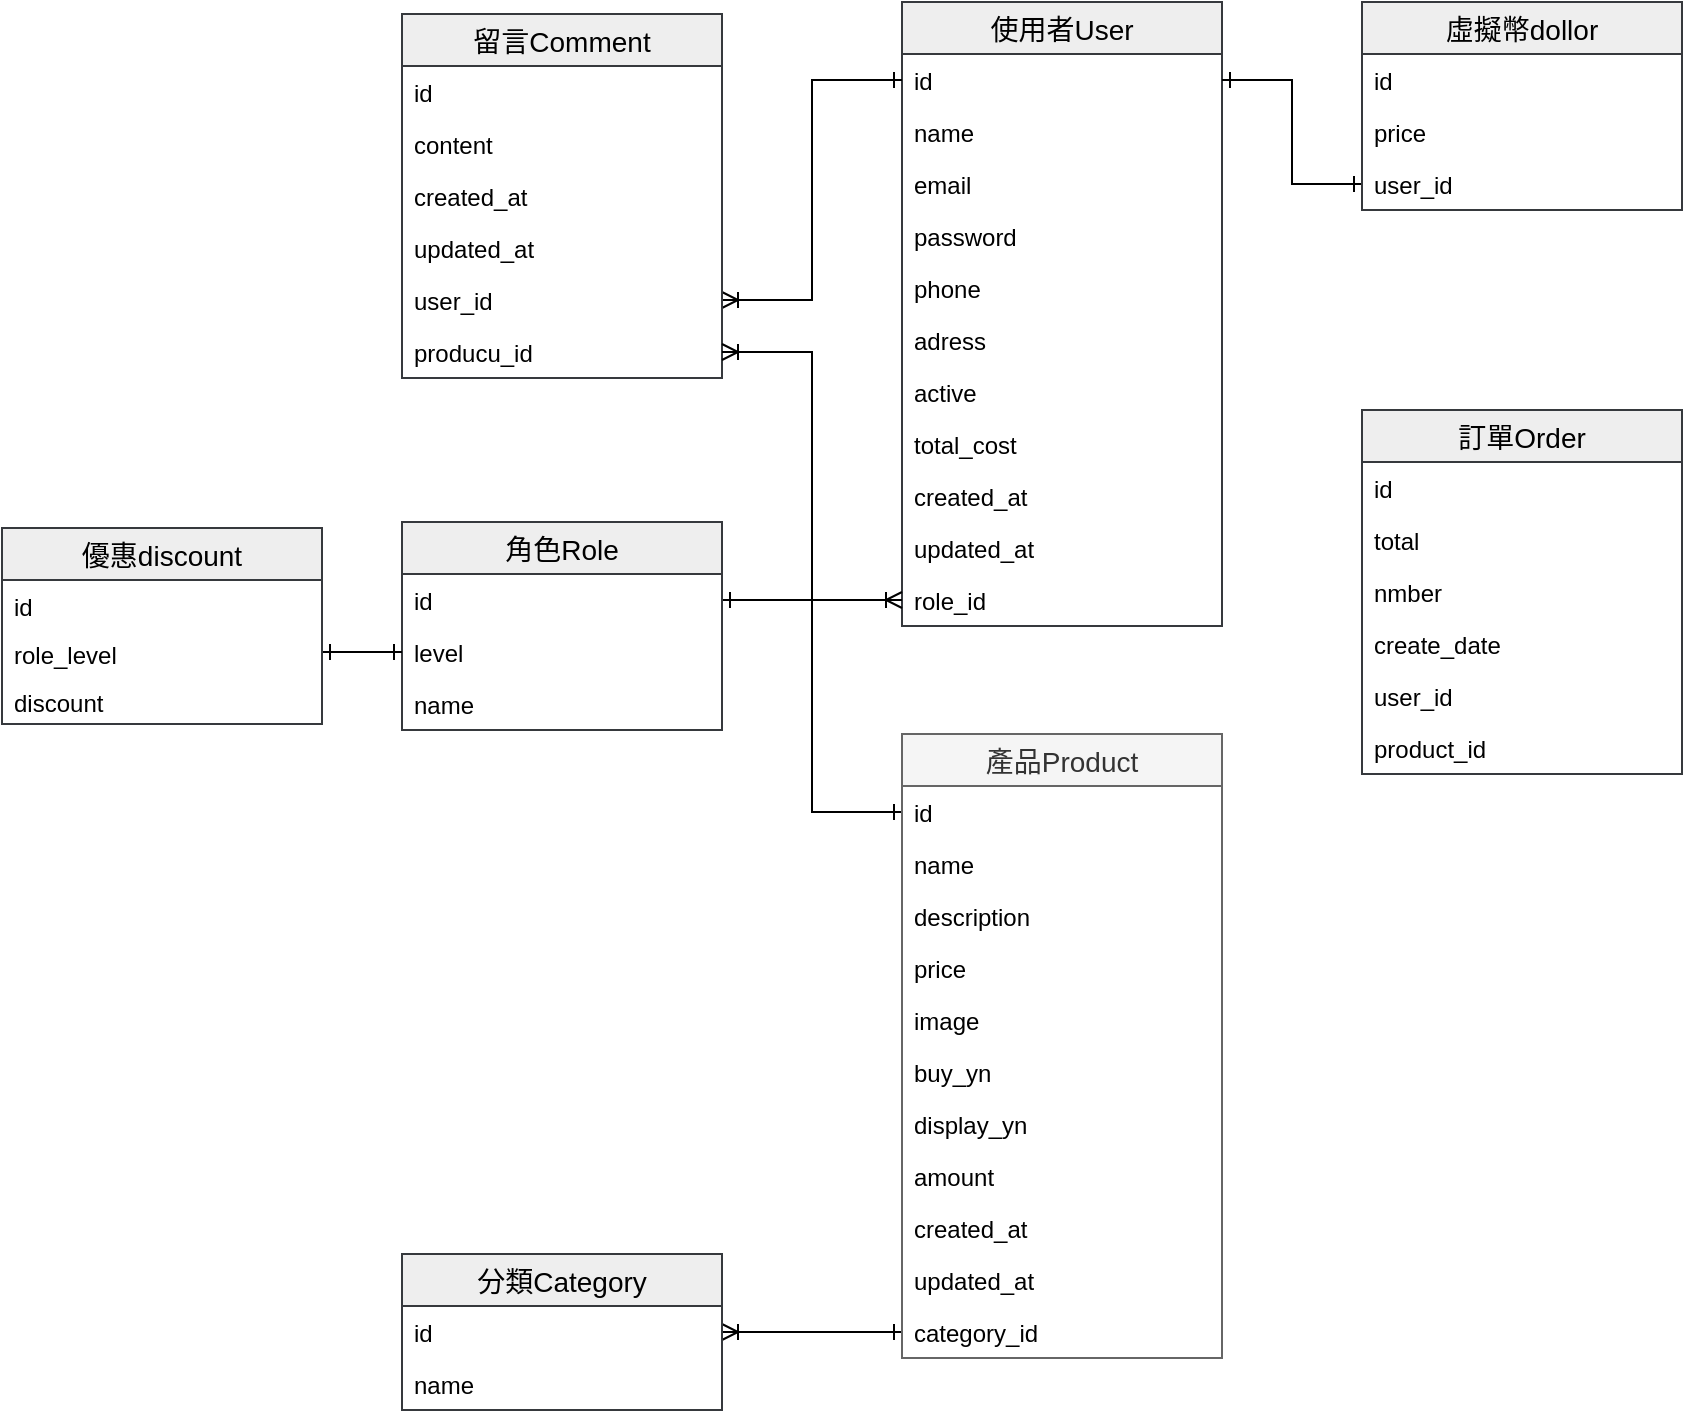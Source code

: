 <mxfile version="13.0.3" type="device"><diagram id="K_0aKcKt2q_89RGky5Vc" name="第1頁"><mxGraphModel dx="1773" dy="617" grid="1" gridSize="10" guides="1" tooltips="1" connect="1" arrows="1" fold="1" page="1" pageScale="1" pageWidth="827" pageHeight="1169" math="0" shadow="0"><root><mxCell id="0"/><mxCell id="1" parent="0"/><mxCell id="cfjMNghHRtEoZSXPz5Rn-1" value="使用者User" style="swimlane;fontStyle=0;childLayout=stackLayout;horizontal=1;startSize=26;horizontalStack=0;resizeParent=1;resizeParentMax=0;resizeLast=0;collapsible=1;marginBottom=0;align=center;fontSize=14;swimlaneFillColor=#ffffff;fillColor=#eeeeee;strokeColor=#36393d;" parent="1" vertex="1"><mxGeometry x="120" y="44" width="160" height="312" as="geometry"/></mxCell><mxCell id="cfjMNghHRtEoZSXPz5Rn-2" value="id" style="text;strokeColor=none;fillColor=none;spacingLeft=4;spacingRight=4;overflow=hidden;rotatable=0;points=[[0,0.5],[1,0.5]];portConstraint=eastwest;fontSize=12;" parent="cfjMNghHRtEoZSXPz5Rn-1" vertex="1"><mxGeometry y="26" width="160" height="26" as="geometry"/></mxCell><mxCell id="cfjMNghHRtEoZSXPz5Rn-3" value="name" style="text;strokeColor=none;fillColor=none;spacingLeft=4;spacingRight=4;overflow=hidden;rotatable=0;points=[[0,0.5],[1,0.5]];portConstraint=eastwest;fontSize=12;" parent="cfjMNghHRtEoZSXPz5Rn-1" vertex="1"><mxGeometry y="52" width="160" height="26" as="geometry"/></mxCell><mxCell id="cfjMNghHRtEoZSXPz5Rn-6" value="email" style="text;strokeColor=none;fillColor=none;spacingLeft=4;spacingRight=4;overflow=hidden;rotatable=0;points=[[0,0.5],[1,0.5]];portConstraint=eastwest;fontSize=12;" parent="cfjMNghHRtEoZSXPz5Rn-1" vertex="1"><mxGeometry y="78" width="160" height="26" as="geometry"/></mxCell><mxCell id="cfjMNghHRtEoZSXPz5Rn-5" value="password" style="text;strokeColor=none;fillColor=none;spacingLeft=4;spacingRight=4;overflow=hidden;rotatable=0;points=[[0,0.5],[1,0.5]];portConstraint=eastwest;fontSize=12;" parent="cfjMNghHRtEoZSXPz5Rn-1" vertex="1"><mxGeometry y="104" width="160" height="26" as="geometry"/></mxCell><mxCell id="cfjMNghHRtEoZSXPz5Rn-7" value="phone" style="text;strokeColor=none;fillColor=none;spacingLeft=4;spacingRight=4;overflow=hidden;rotatable=0;points=[[0,0.5],[1,0.5]];portConstraint=eastwest;fontSize=12;" parent="cfjMNghHRtEoZSXPz5Rn-1" vertex="1"><mxGeometry y="130" width="160" height="26" as="geometry"/></mxCell><mxCell id="cfjMNghHRtEoZSXPz5Rn-8" value="adress" style="text;strokeColor=none;fillColor=none;spacingLeft=4;spacingRight=4;overflow=hidden;rotatable=0;points=[[0,0.5],[1,0.5]];portConstraint=eastwest;fontSize=12;" parent="cfjMNghHRtEoZSXPz5Rn-1" vertex="1"><mxGeometry y="156" width="160" height="26" as="geometry"/></mxCell><mxCell id="lhaJrp4EUqYAqogcaLXP-1" value="active" style="text;strokeColor=none;fillColor=none;spacingLeft=4;spacingRight=4;overflow=hidden;rotatable=0;points=[[0,0.5],[1,0.5]];portConstraint=eastwest;fontSize=12;" parent="cfjMNghHRtEoZSXPz5Rn-1" vertex="1"><mxGeometry y="182" width="160" height="26" as="geometry"/></mxCell><mxCell id="DBaDN9bASpPA8T0F--d4-16" value="total_cost" style="text;strokeColor=none;fillColor=none;spacingLeft=4;spacingRight=4;overflow=hidden;rotatable=0;points=[[0,0.5],[1,0.5]];portConstraint=eastwest;fontSize=12;" vertex="1" parent="cfjMNghHRtEoZSXPz5Rn-1"><mxGeometry y="208" width="160" height="26" as="geometry"/></mxCell><mxCell id="cfjMNghHRtEoZSXPz5Rn-49" value="created_at&#10;" style="text;strokeColor=none;fillColor=none;spacingLeft=4;spacingRight=4;overflow=hidden;rotatable=0;points=[[0,0.5],[1,0.5]];portConstraint=eastwest;fontSize=12;" parent="cfjMNghHRtEoZSXPz5Rn-1" vertex="1"><mxGeometry y="234" width="160" height="26" as="geometry"/></mxCell><mxCell id="cfjMNghHRtEoZSXPz5Rn-50" value="updated_at&#10;" style="text;strokeColor=none;fillColor=none;spacingLeft=4;spacingRight=4;overflow=hidden;rotatable=0;points=[[0,0.5],[1,0.5]];portConstraint=eastwest;fontSize=12;" parent="cfjMNghHRtEoZSXPz5Rn-1" vertex="1"><mxGeometry y="260" width="160" height="26" as="geometry"/></mxCell><mxCell id="cfjMNghHRtEoZSXPz5Rn-51" value="role_id" style="text;strokeColor=none;fillColor=none;spacingLeft=4;spacingRight=4;overflow=hidden;rotatable=0;points=[[0,0.5],[1,0.5]];portConstraint=eastwest;fontSize=12;" parent="cfjMNghHRtEoZSXPz5Rn-1" vertex="1"><mxGeometry y="286" width="160" height="26" as="geometry"/></mxCell><mxCell id="3iGqtpyaMxfyDLmYej_y-1" style="edgeStyle=orthogonalEdgeStyle;rounded=0;orthogonalLoop=1;jettySize=auto;html=1;entryX=0;entryY=0.5;entryDx=0;entryDy=0;startArrow=ERoneToMany;startFill=0;endArrow=ERone;endFill=0;" parent="1" source="cfjMNghHRtEoZSXPz5Rn-64" target="cfjMNghHRtEoZSXPz5Rn-96" edge="1"><mxGeometry relative="1" as="geometry"/></mxCell><mxCell id="3iGqtpyaMxfyDLmYej_y-2" style="edgeStyle=orthogonalEdgeStyle;rounded=0;orthogonalLoop=1;jettySize=auto;html=1;entryX=0;entryY=0.5;entryDx=0;entryDy=0;startArrow=ERone;startFill=0;endArrow=ERoneToMany;endFill=0;" parent="1" source="cfjMNghHRtEoZSXPz5Rn-75" target="cfjMNghHRtEoZSXPz5Rn-51" edge="1"><mxGeometry relative="1" as="geometry"/></mxCell><mxCell id="3iGqtpyaMxfyDLmYej_y-3" style="edgeStyle=orthogonalEdgeStyle;rounded=0;orthogonalLoop=1;jettySize=auto;html=1;exitX=0;exitY=0.5;exitDx=0;exitDy=0;entryX=1;entryY=0.5;entryDx=0;entryDy=0;startArrow=ERone;startFill=0;endArrow=ERoneToMany;endFill=0;" parent="1" source="cfjMNghHRtEoZSXPz5Rn-2" target="cfjMNghHRtEoZSXPz5Rn-87" edge="1"><mxGeometry relative="1" as="geometry"/></mxCell><mxCell id="cfjMNghHRtEoZSXPz5Rn-85" value="留言Comment" style="swimlane;fontStyle=0;childLayout=stackLayout;horizontal=1;startSize=26;horizontalStack=0;resizeParent=1;resizeParentMax=0;resizeLast=0;collapsible=1;marginBottom=0;align=center;fontSize=14;swimlaneFillColor=#ffffff;fillColor=#eeeeee;strokeColor=#36393d;" parent="1" vertex="1"><mxGeometry x="-130" y="50" width="160" height="182" as="geometry"/></mxCell><mxCell id="cfjMNghHRtEoZSXPz5Rn-86" value="id" style="text;strokeColor=none;fillColor=none;spacingLeft=4;spacingRight=4;overflow=hidden;rotatable=0;points=[[0,0.5],[1,0.5]];portConstraint=eastwest;fontSize=12;" parent="cfjMNghHRtEoZSXPz5Rn-85" vertex="1"><mxGeometry y="26" width="160" height="26" as="geometry"/></mxCell><mxCell id="cfjMNghHRtEoZSXPz5Rn-89" value="content" style="text;strokeColor=none;fillColor=none;spacingLeft=4;spacingRight=4;overflow=hidden;rotatable=0;points=[[0,0.5],[1,0.5]];portConstraint=eastwest;fontSize=12;" parent="cfjMNghHRtEoZSXPz5Rn-85" vertex="1"><mxGeometry y="52" width="160" height="26" as="geometry"/></mxCell><mxCell id="cfjMNghHRtEoZSXPz5Rn-93" value="created_at&#10;" style="text;strokeColor=none;fillColor=none;spacingLeft=4;spacingRight=4;overflow=hidden;rotatable=0;points=[[0,0.5],[1,0.5]];portConstraint=eastwest;fontSize=12;" parent="cfjMNghHRtEoZSXPz5Rn-85" vertex="1"><mxGeometry y="78" width="160" height="26" as="geometry"/></mxCell><mxCell id="cfjMNghHRtEoZSXPz5Rn-94" value="updated_at&#10;" style="text;strokeColor=none;fillColor=none;spacingLeft=4;spacingRight=4;overflow=hidden;rotatable=0;points=[[0,0.5],[1,0.5]];portConstraint=eastwest;fontSize=12;" parent="cfjMNghHRtEoZSXPz5Rn-85" vertex="1"><mxGeometry y="104" width="160" height="26" as="geometry"/></mxCell><mxCell id="cfjMNghHRtEoZSXPz5Rn-87" value="user_id" style="text;strokeColor=none;fillColor=none;spacingLeft=4;spacingRight=4;overflow=hidden;rotatable=0;points=[[0,0.5],[1,0.5]];portConstraint=eastwest;fontSize=12;" parent="cfjMNghHRtEoZSXPz5Rn-85" vertex="1"><mxGeometry y="130" width="160" height="26" as="geometry"/></mxCell><mxCell id="cfjMNghHRtEoZSXPz5Rn-88" value="producu_id" style="text;strokeColor=none;fillColor=none;spacingLeft=4;spacingRight=4;overflow=hidden;rotatable=0;points=[[0,0.5],[1,0.5]];portConstraint=eastwest;fontSize=12;" parent="cfjMNghHRtEoZSXPz5Rn-85" vertex="1"><mxGeometry y="156" width="160" height="26" as="geometry"/></mxCell><mxCell id="3iGqtpyaMxfyDLmYej_y-4" style="edgeStyle=orthogonalEdgeStyle;rounded=0;orthogonalLoop=1;jettySize=auto;html=1;exitX=0;exitY=0.5;exitDx=0;exitDy=0;entryX=1;entryY=0.5;entryDx=0;entryDy=0;startArrow=ERone;startFill=0;endArrow=ERoneToMany;endFill=0;" parent="1" source="cfjMNghHRtEoZSXPz5Rn-10" target="cfjMNghHRtEoZSXPz5Rn-88" edge="1"><mxGeometry relative="1" as="geometry"/></mxCell><mxCell id="DBaDN9bASpPA8T0F--d4-5" style="edgeStyle=orthogonalEdgeStyle;rounded=0;orthogonalLoop=1;jettySize=auto;html=1;exitX=1;exitY=0.5;exitDx=0;exitDy=0;entryX=0;entryY=0.5;entryDx=0;entryDy=0;startArrow=ERone;startFill=0;endArrow=ERone;endFill=0;" edge="1" parent="1" source="cfjMNghHRtEoZSXPz5Rn-2" target="DBaDN9bASpPA8T0F--d4-4"><mxGeometry relative="1" as="geometry"/></mxCell><mxCell id="cfjMNghHRtEoZSXPz5Rn-9" value="產品Product" style="swimlane;fontStyle=0;childLayout=stackLayout;horizontal=1;startSize=26;horizontalStack=0;resizeParent=1;resizeParentMax=0;resizeLast=0;collapsible=1;marginBottom=0;align=center;fontSize=14;swimlaneFillColor=#ffffff;fillColor=#f5f5f5;strokeColor=#666666;fontColor=#333333;" parent="1" vertex="1"><mxGeometry x="120" y="410" width="160" height="312" as="geometry"/></mxCell><mxCell id="cfjMNghHRtEoZSXPz5Rn-10" value="id" style="text;strokeColor=none;fillColor=none;spacingLeft=4;spacingRight=4;overflow=hidden;rotatable=0;points=[[0,0.5],[1,0.5]];portConstraint=eastwest;fontSize=12;" parent="cfjMNghHRtEoZSXPz5Rn-9" vertex="1"><mxGeometry y="26" width="160" height="26" as="geometry"/></mxCell><mxCell id="cfjMNghHRtEoZSXPz5Rn-11" value="name" style="text;strokeColor=none;fillColor=none;spacingLeft=4;spacingRight=4;overflow=hidden;rotatable=0;points=[[0,0.5],[1,0.5]];portConstraint=eastwest;fontSize=12;" parent="cfjMNghHRtEoZSXPz5Rn-9" vertex="1"><mxGeometry y="52" width="160" height="26" as="geometry"/></mxCell><mxCell id="cfjMNghHRtEoZSXPz5Rn-12" value="description " style="text;strokeColor=none;fillColor=none;spacingLeft=4;spacingRight=4;overflow=hidden;rotatable=0;points=[[0,0.5],[1,0.5]];portConstraint=eastwest;fontSize=12;" parent="cfjMNghHRtEoZSXPz5Rn-9" vertex="1"><mxGeometry y="78" width="160" height="26" as="geometry"/></mxCell><mxCell id="cfjMNghHRtEoZSXPz5Rn-13" value="price" style="text;strokeColor=none;fillColor=none;spacingLeft=4;spacingRight=4;overflow=hidden;rotatable=0;points=[[0,0.5],[1,0.5]];portConstraint=eastwest;fontSize=12;" parent="cfjMNghHRtEoZSXPz5Rn-9" vertex="1"><mxGeometry y="104" width="160" height="26" as="geometry"/></mxCell><mxCell id="cfjMNghHRtEoZSXPz5Rn-14" value="image" style="text;strokeColor=none;fillColor=none;spacingLeft=4;spacingRight=4;overflow=hidden;rotatable=0;points=[[0,0.5],[1,0.5]];portConstraint=eastwest;fontSize=12;" parent="cfjMNghHRtEoZSXPz5Rn-9" vertex="1"><mxGeometry y="130" width="160" height="26" as="geometry"/></mxCell><mxCell id="ew1M_cfE-QnDrgpoUBA_-1" value="buy_yn" style="text;strokeColor=none;fillColor=none;spacingLeft=4;spacingRight=4;overflow=hidden;rotatable=0;points=[[0,0.5],[1,0.5]];portConstraint=eastwest;fontSize=12;" parent="cfjMNghHRtEoZSXPz5Rn-9" vertex="1"><mxGeometry y="156" width="160" height="26" as="geometry"/></mxCell><mxCell id="DBaDN9bASpPA8T0F--d4-7" value="display_yn" style="text;strokeColor=none;fillColor=none;spacingLeft=4;spacingRight=4;overflow=hidden;rotatable=0;points=[[0,0.5],[1,0.5]];portConstraint=eastwest;fontSize=12;" vertex="1" parent="cfjMNghHRtEoZSXPz5Rn-9"><mxGeometry y="182" width="160" height="26" as="geometry"/></mxCell><mxCell id="DBaDN9bASpPA8T0F--d4-6" value="amount" style="text;strokeColor=none;fillColor=none;spacingLeft=4;spacingRight=4;overflow=hidden;rotatable=0;points=[[0,0.5],[1,0.5]];portConstraint=eastwest;fontSize=12;" vertex="1" parent="cfjMNghHRtEoZSXPz5Rn-9"><mxGeometry y="208" width="160" height="26" as="geometry"/></mxCell><mxCell id="cfjMNghHRtEoZSXPz5Rn-15" value="created_at" style="text;strokeColor=none;fillColor=none;spacingLeft=4;spacingRight=4;overflow=hidden;rotatable=0;points=[[0,0.5],[1,0.5]];portConstraint=eastwest;fontSize=12;" parent="cfjMNghHRtEoZSXPz5Rn-9" vertex="1"><mxGeometry y="234" width="160" height="26" as="geometry"/></mxCell><mxCell id="cfjMNghHRtEoZSXPz5Rn-16" value="updated_at" style="text;strokeColor=none;fillColor=none;spacingLeft=4;spacingRight=4;overflow=hidden;rotatable=0;points=[[0,0.5],[1,0.5]];portConstraint=eastwest;fontSize=12;" parent="cfjMNghHRtEoZSXPz5Rn-9" vertex="1"><mxGeometry y="260" width="160" height="26" as="geometry"/></mxCell><mxCell id="cfjMNghHRtEoZSXPz5Rn-96" value="category_id" style="text;strokeColor=none;fillColor=none;spacingLeft=4;spacingRight=4;overflow=hidden;rotatable=0;points=[[0,0.5],[1,0.5]];portConstraint=eastwest;fontSize=12;" parent="cfjMNghHRtEoZSXPz5Rn-9" vertex="1"><mxGeometry y="286" width="160" height="26" as="geometry"/></mxCell><mxCell id="cfjMNghHRtEoZSXPz5Rn-52" value="訂單Order" style="swimlane;fontStyle=0;childLayout=stackLayout;horizontal=1;startSize=26;horizontalStack=0;resizeParent=1;resizeParentMax=0;resizeLast=0;collapsible=1;marginBottom=0;align=center;fontSize=14;swimlaneFillColor=#ffffff;fillColor=#eeeeee;strokeColor=#36393d;" parent="1" vertex="1"><mxGeometry x="350" y="248" width="160" height="182" as="geometry"/></mxCell><mxCell id="cfjMNghHRtEoZSXPz5Rn-53" value="id" style="text;strokeColor=none;fillColor=none;spacingLeft=4;spacingRight=4;overflow=hidden;rotatable=0;points=[[0,0.5],[1,0.5]];portConstraint=eastwest;fontSize=12;" parent="cfjMNghHRtEoZSXPz5Rn-52" vertex="1"><mxGeometry y="26" width="160" height="26" as="geometry"/></mxCell><mxCell id="cfjMNghHRtEoZSXPz5Rn-58" value="total" style="text;strokeColor=none;fillColor=none;spacingLeft=4;spacingRight=4;overflow=hidden;rotatable=0;points=[[0,0.5],[1,0.5]];portConstraint=eastwest;fontSize=12;" parent="cfjMNghHRtEoZSXPz5Rn-52" vertex="1"><mxGeometry y="52" width="160" height="26" as="geometry"/></mxCell><mxCell id="cfjMNghHRtEoZSXPz5Rn-56" value="nmber" style="text;strokeColor=none;fillColor=none;spacingLeft=4;spacingRight=4;overflow=hidden;rotatable=0;points=[[0,0.5],[1,0.5]];portConstraint=eastwest;fontSize=12;" parent="cfjMNghHRtEoZSXPz5Rn-52" vertex="1"><mxGeometry y="78" width="160" height="26" as="geometry"/></mxCell><mxCell id="cfjMNghHRtEoZSXPz5Rn-98" value="create_date" style="text;strokeColor=none;fillColor=none;spacingLeft=4;spacingRight=4;overflow=hidden;rotatable=0;points=[[0,0.5],[1,0.5]];portConstraint=eastwest;fontSize=12;" parent="cfjMNghHRtEoZSXPz5Rn-52" vertex="1"><mxGeometry y="104" width="160" height="26" as="geometry"/></mxCell><mxCell id="cfjMNghHRtEoZSXPz5Rn-54" value="user_id" style="text;strokeColor=none;fillColor=none;spacingLeft=4;spacingRight=4;overflow=hidden;rotatable=0;points=[[0,0.5],[1,0.5]];portConstraint=eastwest;fontSize=12;" parent="cfjMNghHRtEoZSXPz5Rn-52" vertex="1"><mxGeometry y="130" width="160" height="26" as="geometry"/></mxCell><mxCell id="cfjMNghHRtEoZSXPz5Rn-55" value="product_id" style="text;strokeColor=none;fillColor=none;spacingLeft=4;spacingRight=4;overflow=hidden;rotatable=0;points=[[0,0.5],[1,0.5]];portConstraint=eastwest;fontSize=12;" parent="cfjMNghHRtEoZSXPz5Rn-52" vertex="1"><mxGeometry y="156" width="160" height="26" as="geometry"/></mxCell><mxCell id="DBaDN9bASpPA8T0F--d4-1" value="虛擬幣dollor" style="swimlane;fontStyle=0;childLayout=stackLayout;horizontal=1;startSize=26;horizontalStack=0;resizeParent=1;resizeParentMax=0;resizeLast=0;collapsible=1;marginBottom=0;align=center;fontSize=14;swimlaneFillColor=#ffffff;fillColor=#eeeeee;strokeColor=#36393d;" vertex="1" parent="1"><mxGeometry x="350" y="44" width="160" height="104" as="geometry"/></mxCell><mxCell id="DBaDN9bASpPA8T0F--d4-2" value="id" style="text;strokeColor=none;fillColor=none;spacingLeft=4;spacingRight=4;overflow=hidden;rotatable=0;points=[[0,0.5],[1,0.5]];portConstraint=eastwest;fontSize=12;" vertex="1" parent="DBaDN9bASpPA8T0F--d4-1"><mxGeometry y="26" width="160" height="26" as="geometry"/></mxCell><mxCell id="DBaDN9bASpPA8T0F--d4-3" value="price" style="text;strokeColor=none;fillColor=none;spacingLeft=4;spacingRight=4;overflow=hidden;rotatable=0;points=[[0,0.5],[1,0.5]];portConstraint=eastwest;fontSize=12;" vertex="1" parent="DBaDN9bASpPA8T0F--d4-1"><mxGeometry y="52" width="160" height="26" as="geometry"/></mxCell><mxCell id="DBaDN9bASpPA8T0F--d4-4" value="user_id" style="text;strokeColor=none;fillColor=none;spacingLeft=4;spacingRight=4;overflow=hidden;rotatable=0;points=[[0,0.5],[1,0.5]];portConstraint=eastwest;fontSize=12;" vertex="1" parent="DBaDN9bASpPA8T0F--d4-1"><mxGeometry y="78" width="160" height="26" as="geometry"/></mxCell><mxCell id="cfjMNghHRtEoZSXPz5Rn-63" value="分類Category" style="swimlane;fontStyle=0;childLayout=stackLayout;horizontal=1;startSize=26;horizontalStack=0;resizeParent=1;resizeParentMax=0;resizeLast=0;collapsible=1;marginBottom=0;align=center;fontSize=14;swimlaneFillColor=#ffffff;fillColor=#eeeeee;strokeColor=#36393d;" parent="1" vertex="1"><mxGeometry x="-130" y="670" width="160" height="78" as="geometry"/></mxCell><mxCell id="cfjMNghHRtEoZSXPz5Rn-64" value="id" style="text;strokeColor=none;fillColor=none;spacingLeft=4;spacingRight=4;overflow=hidden;rotatable=0;points=[[0,0.5],[1,0.5]];portConstraint=eastwest;fontSize=12;" parent="cfjMNghHRtEoZSXPz5Rn-63" vertex="1"><mxGeometry y="26" width="160" height="26" as="geometry"/></mxCell><mxCell id="cfjMNghHRtEoZSXPz5Rn-65" value="name" style="text;strokeColor=none;fillColor=none;spacingLeft=4;spacingRight=4;overflow=hidden;rotatable=0;points=[[0,0.5],[1,0.5]];portConstraint=eastwest;fontSize=12;" parent="cfjMNghHRtEoZSXPz5Rn-63" vertex="1"><mxGeometry y="52" width="160" height="26" as="geometry"/></mxCell><mxCell id="cfjMNghHRtEoZSXPz5Rn-74" value="角色Role" style="swimlane;fontStyle=0;childLayout=stackLayout;horizontal=1;startSize=26;horizontalStack=0;resizeParent=1;resizeParentMax=0;resizeLast=0;collapsible=1;marginBottom=0;align=center;fontSize=14;swimlaneFillColor=#ffffff;fillColor=#eeeeee;strokeColor=#36393d;" parent="1" vertex="1"><mxGeometry x="-130" y="304" width="160" height="104" as="geometry"/></mxCell><mxCell id="cfjMNghHRtEoZSXPz5Rn-75" value="id" style="text;strokeColor=none;fillColor=none;spacingLeft=4;spacingRight=4;overflow=hidden;rotatable=0;points=[[0,0.5],[1,0.5]];portConstraint=eastwest;fontSize=12;" parent="cfjMNghHRtEoZSXPz5Rn-74" vertex="1"><mxGeometry y="26" width="160" height="26" as="geometry"/></mxCell><mxCell id="cfjMNghHRtEoZSXPz5Rn-84" value="level" style="text;strokeColor=none;fillColor=none;spacingLeft=4;spacingRight=4;overflow=hidden;rotatable=0;points=[[0,0.5],[1,0.5]];portConstraint=eastwest;fontSize=12;" parent="cfjMNghHRtEoZSXPz5Rn-74" vertex="1"><mxGeometry y="52" width="160" height="26" as="geometry"/></mxCell><mxCell id="cfjMNghHRtEoZSXPz5Rn-76" value="name" style="text;strokeColor=none;fillColor=none;spacingLeft=4;spacingRight=4;overflow=hidden;rotatable=0;points=[[0,0.5],[1,0.5]];portConstraint=eastwest;fontSize=12;" parent="cfjMNghHRtEoZSXPz5Rn-74" vertex="1"><mxGeometry y="78" width="160" height="26" as="geometry"/></mxCell><mxCell id="DBaDN9bASpPA8T0F--d4-28" style="edgeStyle=orthogonalEdgeStyle;rounded=0;orthogonalLoop=1;jettySize=auto;html=1;exitX=1;exitY=0.5;exitDx=0;exitDy=0;entryX=0;entryY=0.5;entryDx=0;entryDy=0;startArrow=ERone;startFill=0;endArrow=ERone;endFill=0;" edge="1" parent="1" source="DBaDN9bASpPA8T0F--d4-25" target="cfjMNghHRtEoZSXPz5Rn-84"><mxGeometry relative="1" as="geometry"/></mxCell><mxCell id="DBaDN9bASpPA8T0F--d4-17" value="優惠discount" style="swimlane;fontStyle=0;childLayout=stackLayout;horizontal=1;startSize=26;horizontalStack=0;resizeParent=1;resizeParentMax=0;resizeLast=0;collapsible=1;marginBottom=0;align=center;fontSize=14;swimlaneFillColor=#ffffff;fillColor=#eeeeee;strokeColor=#36393d;" vertex="1" parent="1"><mxGeometry x="-330" y="307" width="160" height="98" as="geometry"/></mxCell><mxCell id="DBaDN9bASpPA8T0F--d4-18" value="id" style="text;strokeColor=none;fillColor=none;spacingLeft=4;spacingRight=4;overflow=hidden;rotatable=0;points=[[0,0.5],[1,0.5]];portConstraint=eastwest;fontSize=12;" vertex="1" parent="DBaDN9bASpPA8T0F--d4-17"><mxGeometry y="26" width="160" height="24" as="geometry"/></mxCell><mxCell id="DBaDN9bASpPA8T0F--d4-25" value="role_level" style="text;strokeColor=none;fillColor=none;spacingLeft=4;spacingRight=4;overflow=hidden;rotatable=0;points=[[0,0.5],[1,0.5]];portConstraint=eastwest;fontSize=12;" vertex="1" parent="DBaDN9bASpPA8T0F--d4-17"><mxGeometry y="50" width="160" height="24" as="geometry"/></mxCell><mxCell id="DBaDN9bASpPA8T0F--d4-27" value="discount" style="text;strokeColor=none;fillColor=none;spacingLeft=4;spacingRight=4;overflow=hidden;rotatable=0;points=[[0,0.5],[1,0.5]];portConstraint=eastwest;fontSize=12;" vertex="1" parent="DBaDN9bASpPA8T0F--d4-17"><mxGeometry y="74" width="160" height="24" as="geometry"/></mxCell></root></mxGraphModel></diagram></mxfile>